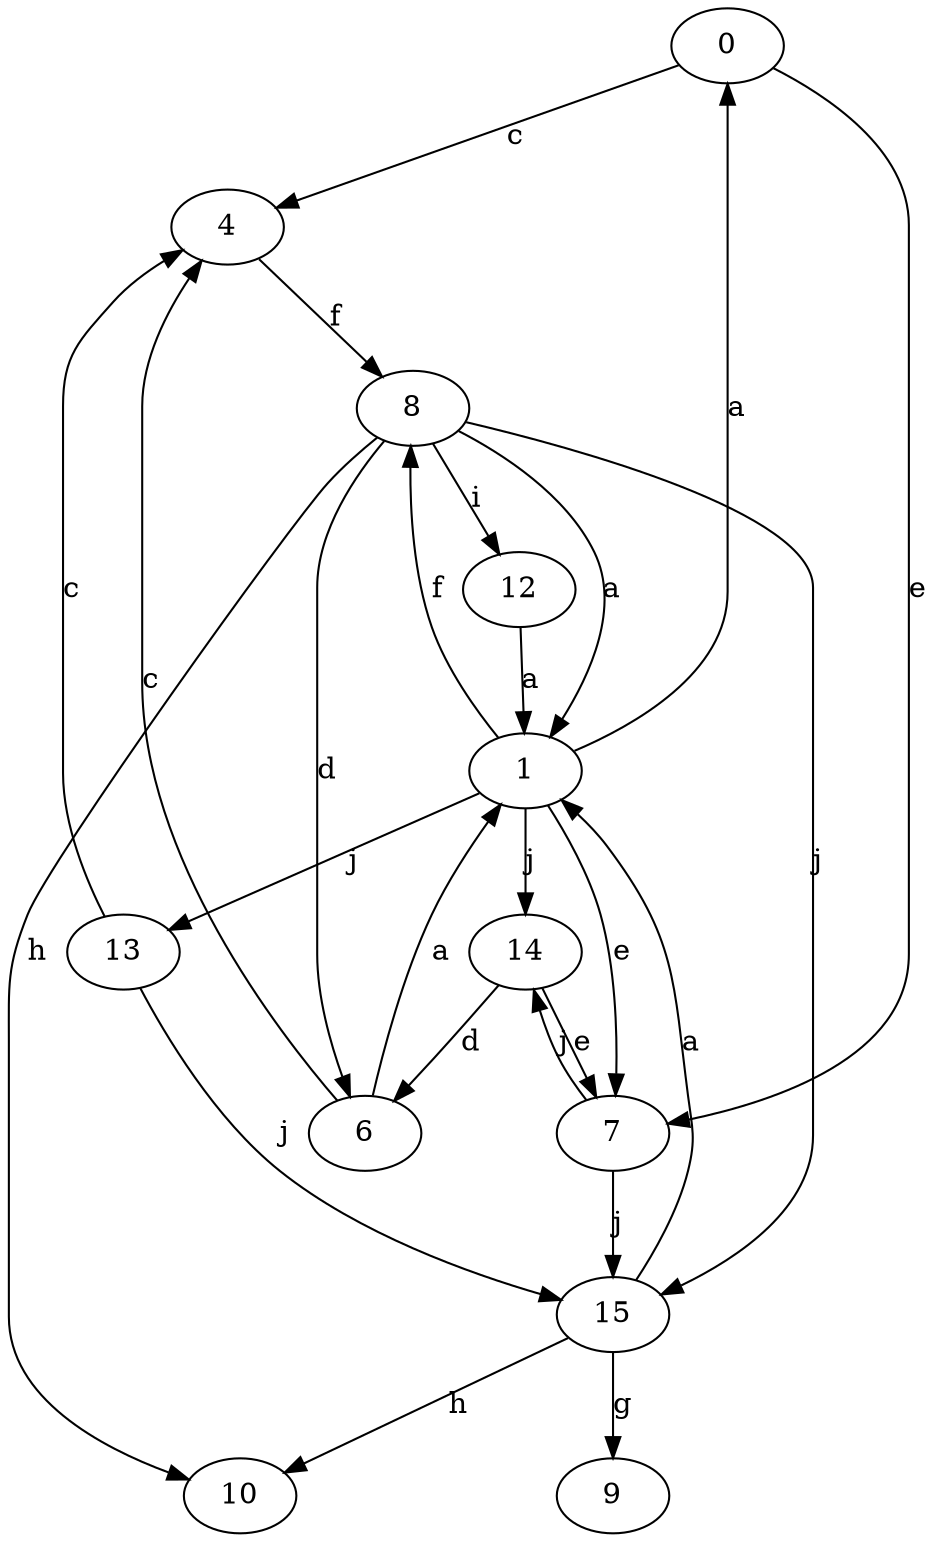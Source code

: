 strict digraph  {
0;
1;
4;
6;
7;
8;
9;
10;
12;
13;
14;
15;
0 -> 4  [label=c];
0 -> 7  [label=e];
1 -> 0  [label=a];
1 -> 7  [label=e];
1 -> 8  [label=f];
1 -> 13  [label=j];
1 -> 14  [label=j];
4 -> 8  [label=f];
6 -> 1  [label=a];
6 -> 4  [label=c];
7 -> 14  [label=j];
7 -> 15  [label=j];
8 -> 1  [label=a];
8 -> 6  [label=d];
8 -> 10  [label=h];
8 -> 12  [label=i];
8 -> 15  [label=j];
12 -> 1  [label=a];
13 -> 4  [label=c];
13 -> 15  [label=j];
14 -> 6  [label=d];
14 -> 7  [label=e];
15 -> 1  [label=a];
15 -> 9  [label=g];
15 -> 10  [label=h];
}
